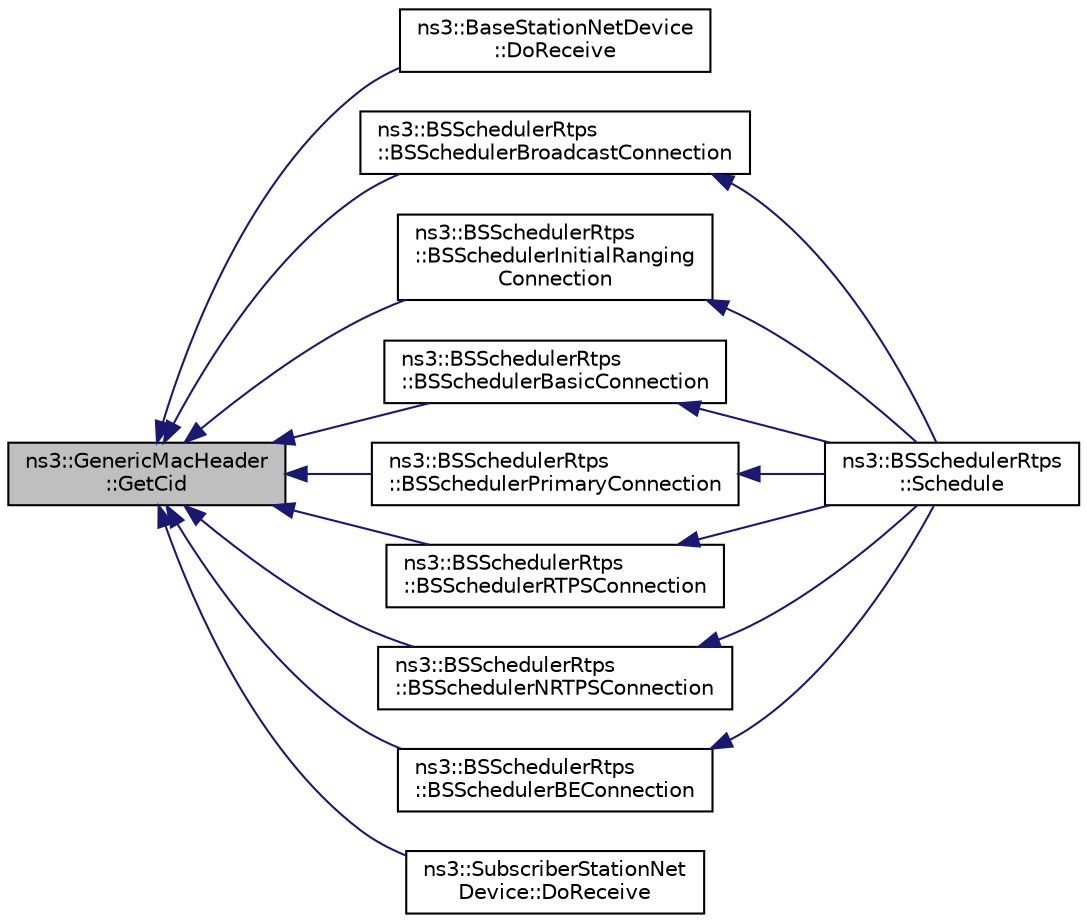 digraph "ns3::GenericMacHeader::GetCid"
{
  edge [fontname="Helvetica",fontsize="10",labelfontname="Helvetica",labelfontsize="10"];
  node [fontname="Helvetica",fontsize="10",shape=record];
  rankdir="LR";
  Node1 [label="ns3::GenericMacHeader\l::GetCid",height=0.2,width=0.4,color="black", fillcolor="grey75", style="filled", fontcolor="black"];
  Node1 -> Node2 [dir="back",color="midnightblue",fontsize="10",style="solid"];
  Node2 [label="ns3::BaseStationNetDevice\l::DoReceive",height=0.2,width=0.4,color="black", fillcolor="white", style="filled",URL="$dd/d73/classns3_1_1BaseStationNetDevice.html#a0a6bf3deb17ab1adde07a1ed62875067",tooltip="Receive packet. "];
  Node1 -> Node3 [dir="back",color="midnightblue",fontsize="10",style="solid"];
  Node3 [label="ns3::BSSchedulerRtps\l::BSSchedulerBroadcastConnection",height=0.2,width=0.4,color="black", fillcolor="white", style="filled",URL="$d9/ddf/classns3_1_1BSSchedulerRtps.html#ad041a6417c9cf0ddc40116ac877015ab",tooltip="schedules the broadcast connections "];
  Node3 -> Node4 [dir="back",color="midnightblue",fontsize="10",style="solid"];
  Node4 [label="ns3::BSSchedulerRtps\l::Schedule",height=0.2,width=0.4,color="black", fillcolor="white", style="filled",URL="$d9/ddf/classns3_1_1BSSchedulerRtps.html#a311c9c524b1a898c72afa35a9d7ac0dc",tooltip="Schedule function. "];
  Node1 -> Node5 [dir="back",color="midnightblue",fontsize="10",style="solid"];
  Node5 [label="ns3::BSSchedulerRtps\l::BSSchedulerInitialRanging\lConnection",height=0.2,width=0.4,color="black", fillcolor="white", style="filled",URL="$d9/ddf/classns3_1_1BSSchedulerRtps.html#aa679d00c7063da179a3d2401e4a37f8e",tooltip="schedules the IR connections "];
  Node5 -> Node4 [dir="back",color="midnightblue",fontsize="10",style="solid"];
  Node1 -> Node6 [dir="back",color="midnightblue",fontsize="10",style="solid"];
  Node6 [label="ns3::BSSchedulerRtps\l::BSSchedulerBasicConnection",height=0.2,width=0.4,color="black", fillcolor="white", style="filled",URL="$d9/ddf/classns3_1_1BSSchedulerRtps.html#a9245c54c83bcde5e7178dacbbfc745c6",tooltip="schedules the basic connections "];
  Node6 -> Node4 [dir="back",color="midnightblue",fontsize="10",style="solid"];
  Node1 -> Node7 [dir="back",color="midnightblue",fontsize="10",style="solid"];
  Node7 [label="ns3::BSSchedulerRtps\l::BSSchedulerPrimaryConnection",height=0.2,width=0.4,color="black", fillcolor="white", style="filled",URL="$d9/ddf/classns3_1_1BSSchedulerRtps.html#a2bd7697f2451b3fa6865c858e7c2556f",tooltip="schedules the primary connection "];
  Node7 -> Node4 [dir="back",color="midnightblue",fontsize="10",style="solid"];
  Node1 -> Node8 [dir="back",color="midnightblue",fontsize="10",style="solid"];
  Node8 [label="ns3::BSSchedulerRtps\l::BSSchedulerRTPSConnection",height=0.2,width=0.4,color="black", fillcolor="white", style="filled",URL="$d9/ddf/classns3_1_1BSSchedulerRtps.html#acb75718835482da98c9b7eafc756dc4c",tooltip="Downlink Scheduler for rtPS connections. "];
  Node8 -> Node4 [dir="back",color="midnightblue",fontsize="10",style="solid"];
  Node1 -> Node9 [dir="back",color="midnightblue",fontsize="10",style="solid"];
  Node9 [label="ns3::BSSchedulerRtps\l::BSSchedulerNRTPSConnection",height=0.2,width=0.4,color="black", fillcolor="white", style="filled",URL="$d9/ddf/classns3_1_1BSSchedulerRtps.html#ae148375221d20545e3f54ac024c933c4",tooltip="schedules the NRTPS connections "];
  Node9 -> Node4 [dir="back",color="midnightblue",fontsize="10",style="solid"];
  Node1 -> Node10 [dir="back",color="midnightblue",fontsize="10",style="solid"];
  Node10 [label="ns3::BSSchedulerRtps\l::BSSchedulerBEConnection",height=0.2,width=0.4,color="black", fillcolor="white", style="filled",URL="$d9/ddf/classns3_1_1BSSchedulerRtps.html#a74fd827556c1b6f8b58ecdb2720a36d5",tooltip="schedules the BE connection "];
  Node10 -> Node4 [dir="back",color="midnightblue",fontsize="10",style="solid"];
  Node1 -> Node11 [dir="back",color="midnightblue",fontsize="10",style="solid"];
  Node11 [label="ns3::SubscriberStationNet\lDevice::DoReceive",height=0.2,width=0.4,color="black", fillcolor="white", style="filled",URL="$d4/de5/classns3_1_1SubscriberStationNetDevice.html#a2cdd421837891adea005eb7cde668a1f"];
}

